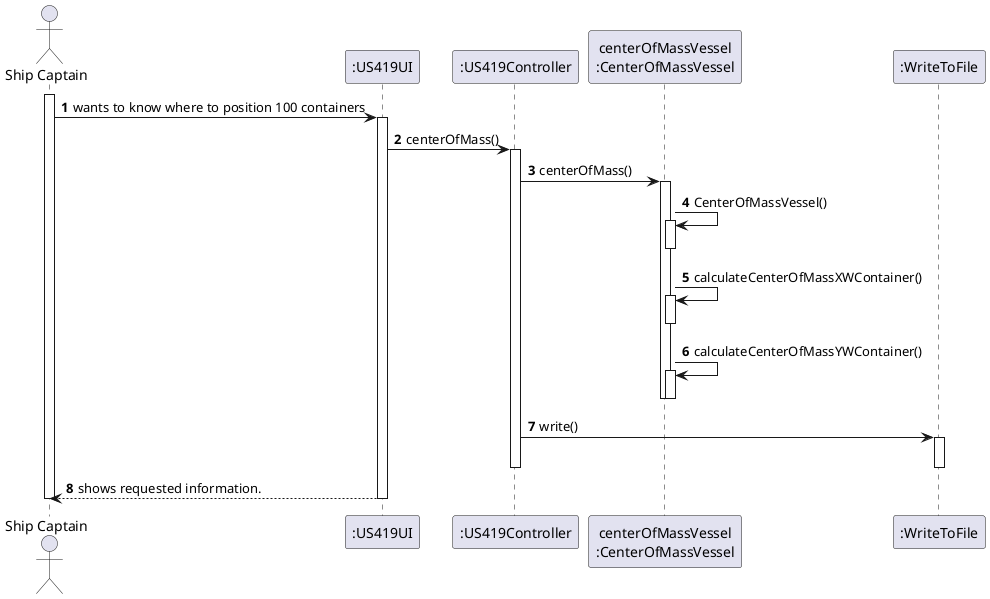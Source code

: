 @startuml
'https://plantuml.com/sequence-diagram

autonumber

actor "Ship Captain" as TM

participant ":US419UI" as SAUI
participant ":US419Controller" as SAC
participant "centerOfMassVessel\n:CenterOfMassVessel" as US
participant ":WriteToFile" as WT



activate TM

TM -> SAUI:  wants to know where to position 100 containers


activate SAUI
SAUI -> SAC: centerOfMass()
activate SAC

SAC -> US: centerOfMass()
activate US
US -> US: CenterOfMassVessel()
activate US
deactivate US

US -> US: calculateCenterOfMassXWContainer()
activate US
deactivate US

US -> US: calculateCenterOfMassYWContainer()
activate US
deactivate US

deactivate US



SAC -> WT: write()
activate WT
deactivate WT

deactivate SAC
SAUI --> TM: shows requested information.

deactivate SAUI
deactivate TM
@enduml